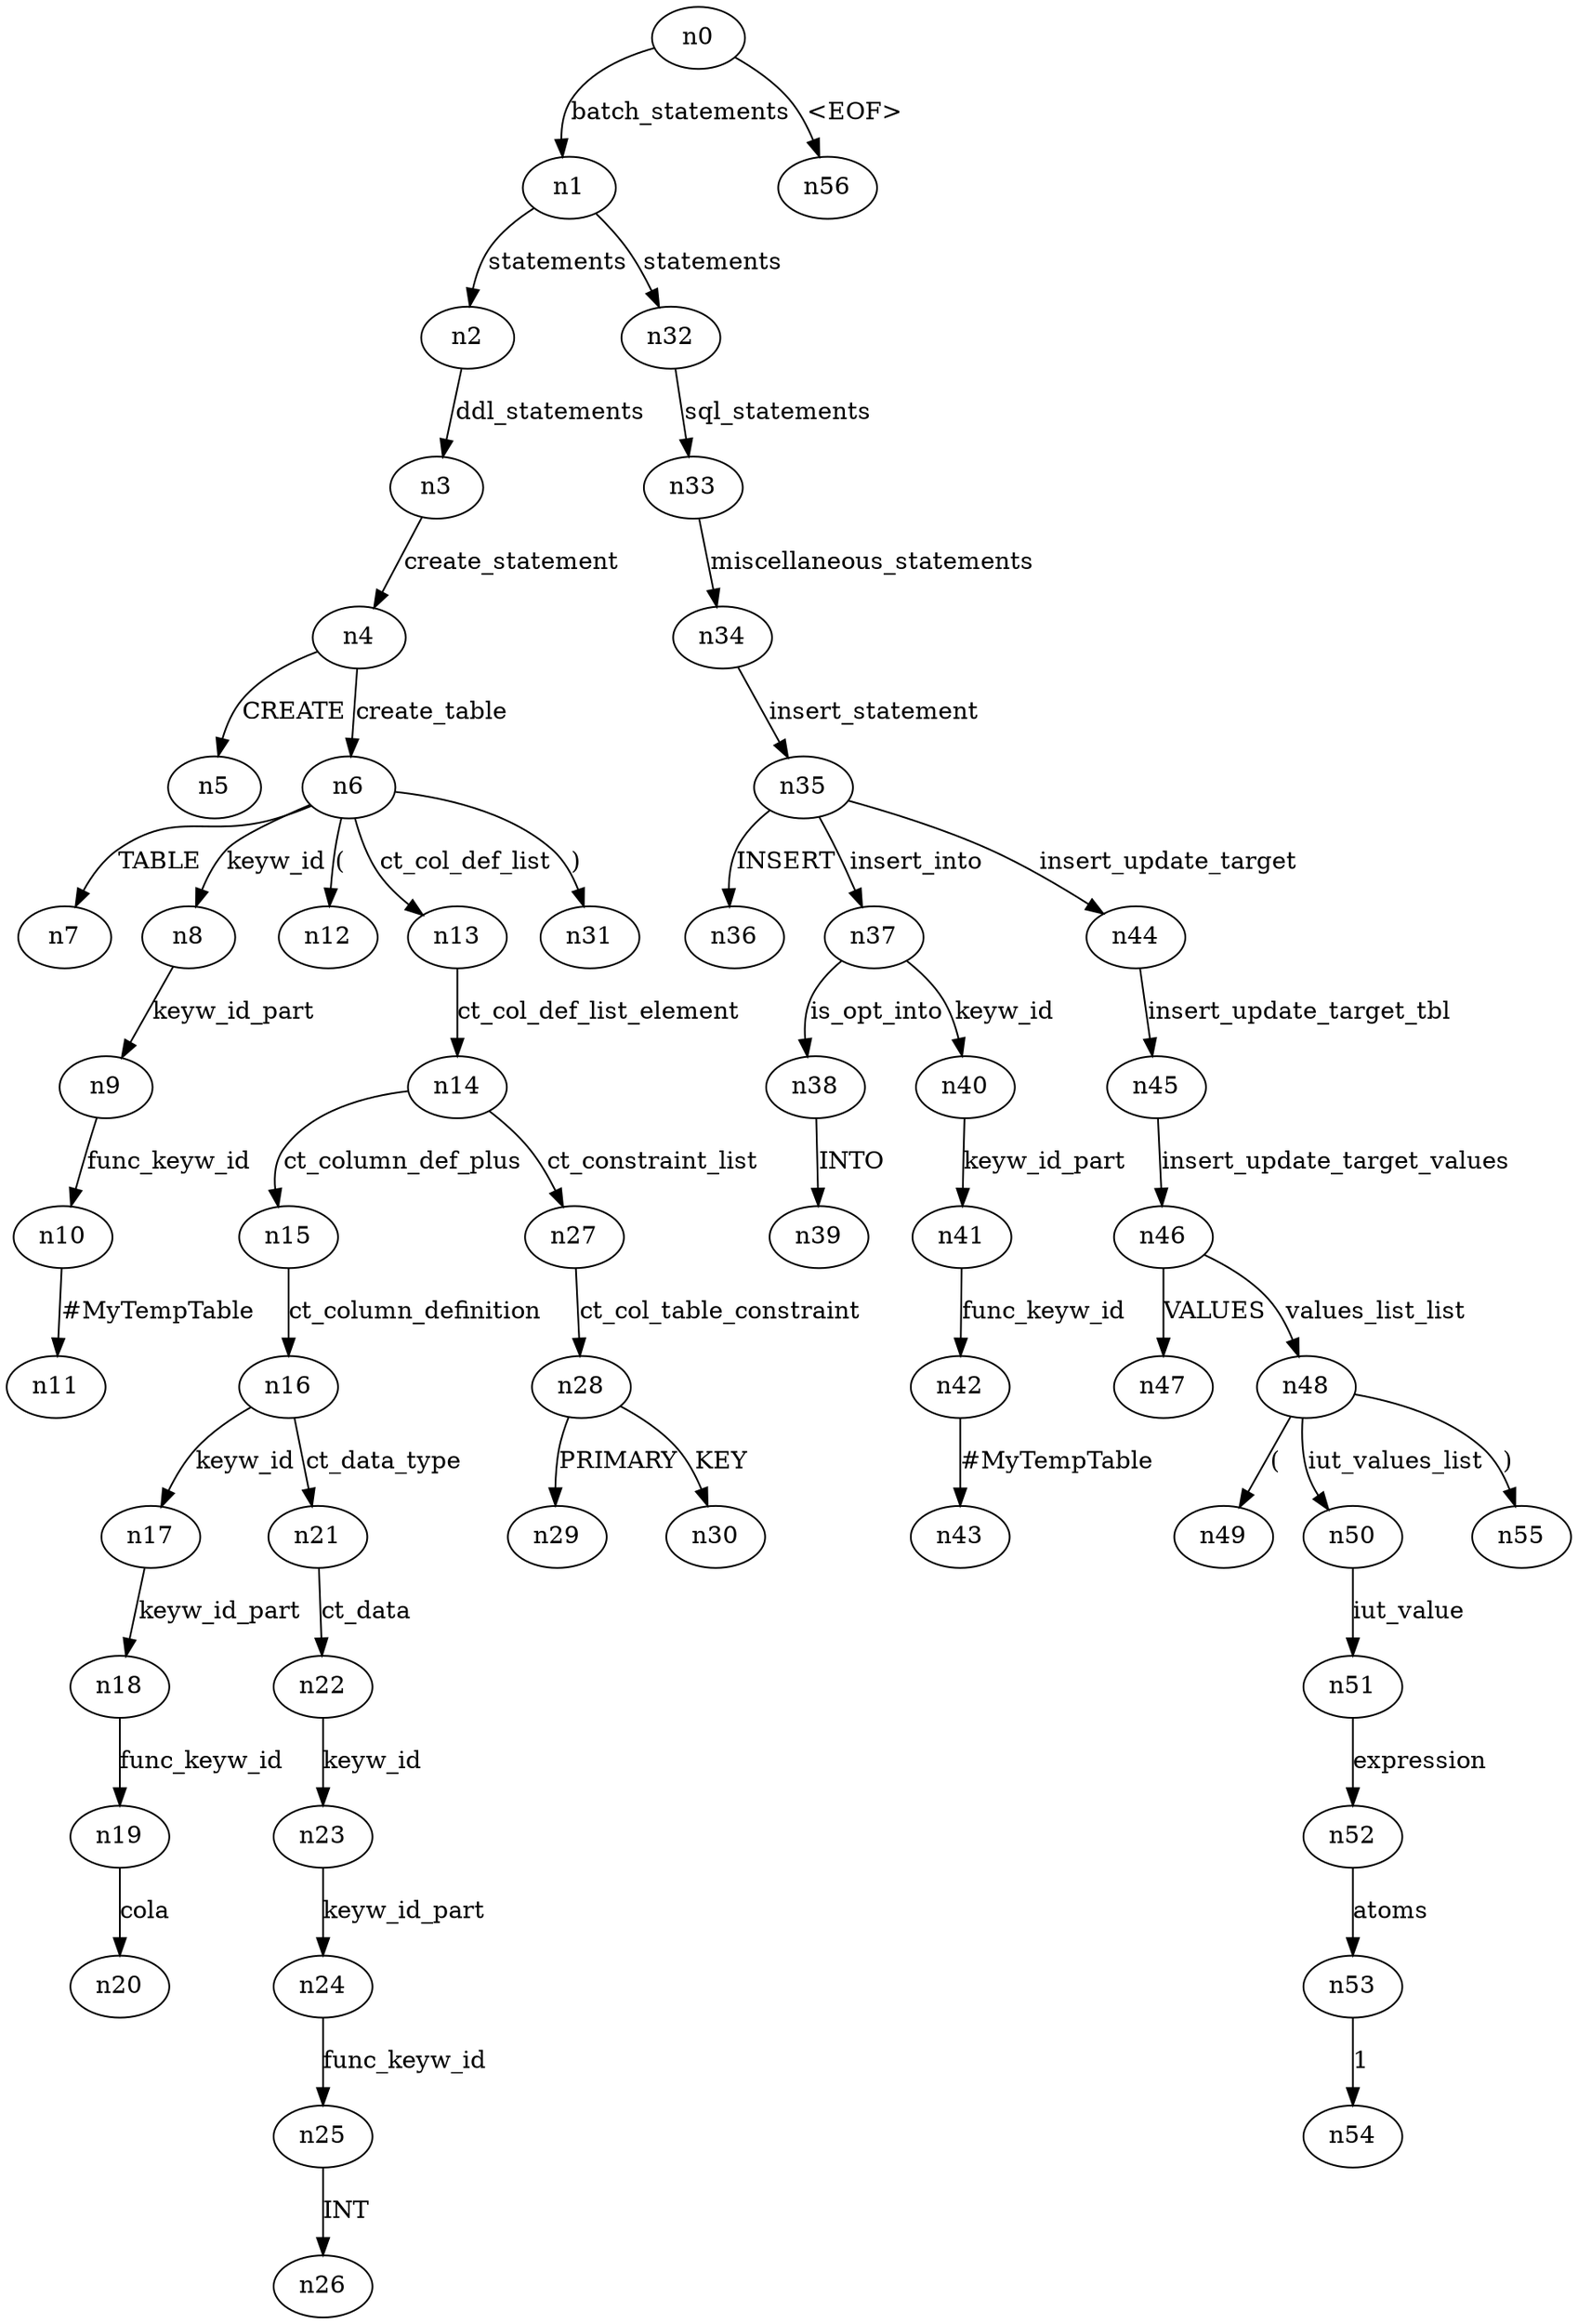 digraph ParseTree {
  n0 -> n1 [label="batch_statements"];
  n1 -> n2 [label="statements"];
  n2 -> n3 [label="ddl_statements"];
  n3 -> n4 [label="create_statement"];
  n4 -> n5 [label="CREATE"];
  n4 -> n6 [label="create_table"];
  n6 -> n7 [label="TABLE"];
  n6 -> n8 [label="keyw_id"];
  n8 -> n9 [label="keyw_id_part"];
  n9 -> n10 [label="func_keyw_id"];
  n10 -> n11 [label="#MyTempTable"];
  n6 -> n12 [label="("];
  n6 -> n13 [label="ct_col_def_list"];
  n13 -> n14 [label="ct_col_def_list_element"];
  n14 -> n15 [label="ct_column_def_plus"];
  n15 -> n16 [label="ct_column_definition"];
  n16 -> n17 [label="keyw_id"];
  n17 -> n18 [label="keyw_id_part"];
  n18 -> n19 [label="func_keyw_id"];
  n19 -> n20 [label="cola"];
  n16 -> n21 [label="ct_data_type"];
  n21 -> n22 [label="ct_data"];
  n22 -> n23 [label="keyw_id"];
  n23 -> n24 [label="keyw_id_part"];
  n24 -> n25 [label="func_keyw_id"];
  n25 -> n26 [label="INT"];
  n14 -> n27 [label="ct_constraint_list"];
  n27 -> n28 [label="ct_col_table_constraint"];
  n28 -> n29 [label="PRIMARY"];
  n28 -> n30 [label="KEY"];
  n6 -> n31 [label=")"];
  n1 -> n32 [label="statements"];
  n32 -> n33 [label="sql_statements"];
  n33 -> n34 [label="miscellaneous_statements"];
  n34 -> n35 [label="insert_statement"];
  n35 -> n36 [label="INSERT"];
  n35 -> n37 [label="insert_into"];
  n37 -> n38 [label="is_opt_into"];
  n38 -> n39 [label="INTO"];
  n37 -> n40 [label="keyw_id"];
  n40 -> n41 [label="keyw_id_part"];
  n41 -> n42 [label="func_keyw_id"];
  n42 -> n43 [label="#MyTempTable"];
  n35 -> n44 [label="insert_update_target"];
  n44 -> n45 [label="insert_update_target_tbl"];
  n45 -> n46 [label="insert_update_target_values"];
  n46 -> n47 [label="VALUES"];
  n46 -> n48 [label="values_list_list"];
  n48 -> n49 [label="("];
  n48 -> n50 [label="iut_values_list"];
  n50 -> n51 [label="iut_value"];
  n51 -> n52 [label="expression"];
  n52 -> n53 [label="atoms"];
  n53 -> n54 [label="1"];
  n48 -> n55 [label=")"];
  n0 -> n56 [label="<EOF>"];
}